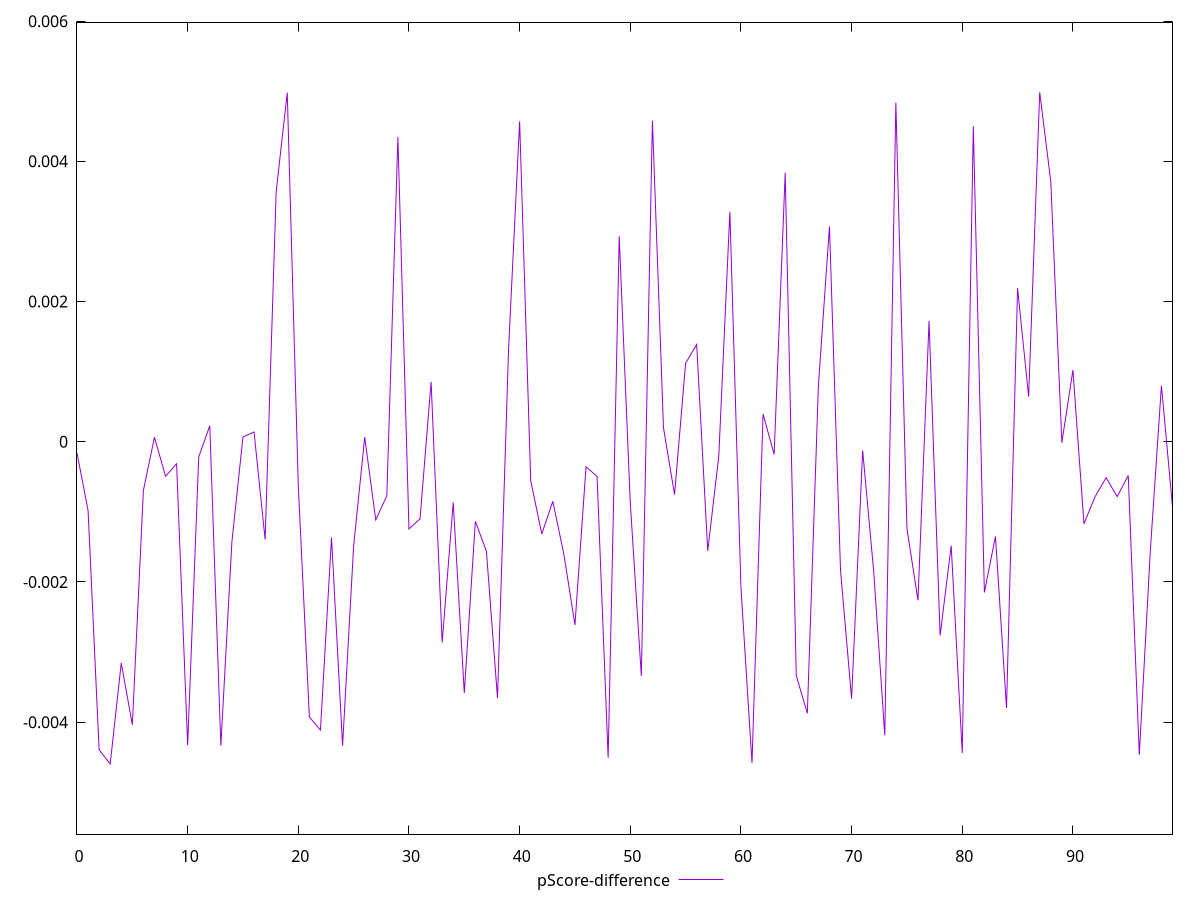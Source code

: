 reset

$pScoreDifference <<EOF
0 -0.0001602448704264292
1 -0.0009801526490142987
2 -0.0043944965413782455
3 -0.0045968395061000145
4 -0.003154861248062746
5 -0.00403609661628912
6 -0.0006950664590181788
7 0.00006477126127435451
8 -0.000492048856501115
9 -0.00031335136310539635
10 -0.0043274802362640585
11 -0.00021742907952970736
12 0.0002290172255567935
13 -0.00433302409146874
14 -0.0014235358087217875
15 0.0000697228705134334
16 0.0001390164412206074
17 -0.0013953533690317377
18 0.003566754531499794
19 0.004980494007943426
20 -0.000635161524177974
21 -0.003926668646237252
22 -0.004112980423093049
23 -0.0013651673551742238
24 -0.004335334154813353
25 -0.001486977445371629
26 0.00006477126127424349
27 -0.0011144997545204927
28 -0.0007700030407170599
29 0.0043469550668165935
30 -0.0012435164652113695
31 -0.0010989495882566258
32 0.0008549845653155197
33 -0.002863690306126432
34 -0.0008665119483588501
35 -0.0035842873738213266
36 -0.0011335648213440797
37 -0.001563063488092098
38 -0.0036551960691987295
39 0.0013199294349250934
40 0.004569425635758462
41 -0.0005528566258347078
42 -0.0013158845797136554
43 -0.0008490027763401464
44 -0.0016059205944154442
45 -0.0026133330777470265
46 -0.0003571219176510265
47 -0.0004960350010796422
48 -0.004506480612584074
49 0.0029306737866099386
50 -0.0008735165542511636
51 -0.0033402892906513326
52 0.0045812246570111625
53 0.00019935674122650848
54 -0.000753012021353916
55 0.001122023501571534
56 0.0013867717990823092
57 -0.001556510599823424
58 -0.0002020314173349913
59 0.003283194080213603
60 -0.0020788681095618156
61 -0.004582930951061992
62 0.0003949321239669068
63 -0.00018117428436426053
64 0.0038369969390306125
65 -0.003335154635383697
66 -0.0038738530662764115
67 0.0008000045316878257
68 0.0030703382813315194
69 -0.0018341484747854686
70 -0.0036643092567232305
71 -0.0001250827555020484
72 -0.0018559716586822317
73 -0.004188559011955362
74 0.004836270736406689
75 -0.0012379906650858974
76 -0.002260771657947691
77 0.0017235970161439962
78 -0.0027623839023076524
79 -0.0014824444700757278
80 -0.0044398249517310084
81 0.004501493844869087
82 -0.002149117752308527
83 -0.0013510838975940853
84 -0.00379814170478765
85 0.002190095047998497
86 0.0006437106887341448
87 0.004983291728752448
88 0.0037152656929150263
89 -0.000013005141257238506
90 0.001022164431107253
91 -0.001170200856538628
92 -0.0007839980185130324
93 -0.0005124797023499106
94 -0.0007829983061499179
95 -0.00047959328584279426
96 -0.004466202278121556
97 -0.0015445409507792718
98 0.0008000045316877147
99 -0.0009250668981330978
EOF

set key outside below
set xrange [0:99]
set yrange [-0.0055968395061000145:0.005983291728752448]
set trange [-0.0055968395061000145:0.005983291728752448]
set terminal svg size 640, 500 enhanced background rgb 'white'
set output "reports/report_00033_2021-03-01T14-23-16.841Z/bootup-time/samples/astro/pScore-difference/values.svg"

plot $pScoreDifference title "pScore-difference" with line

reset
